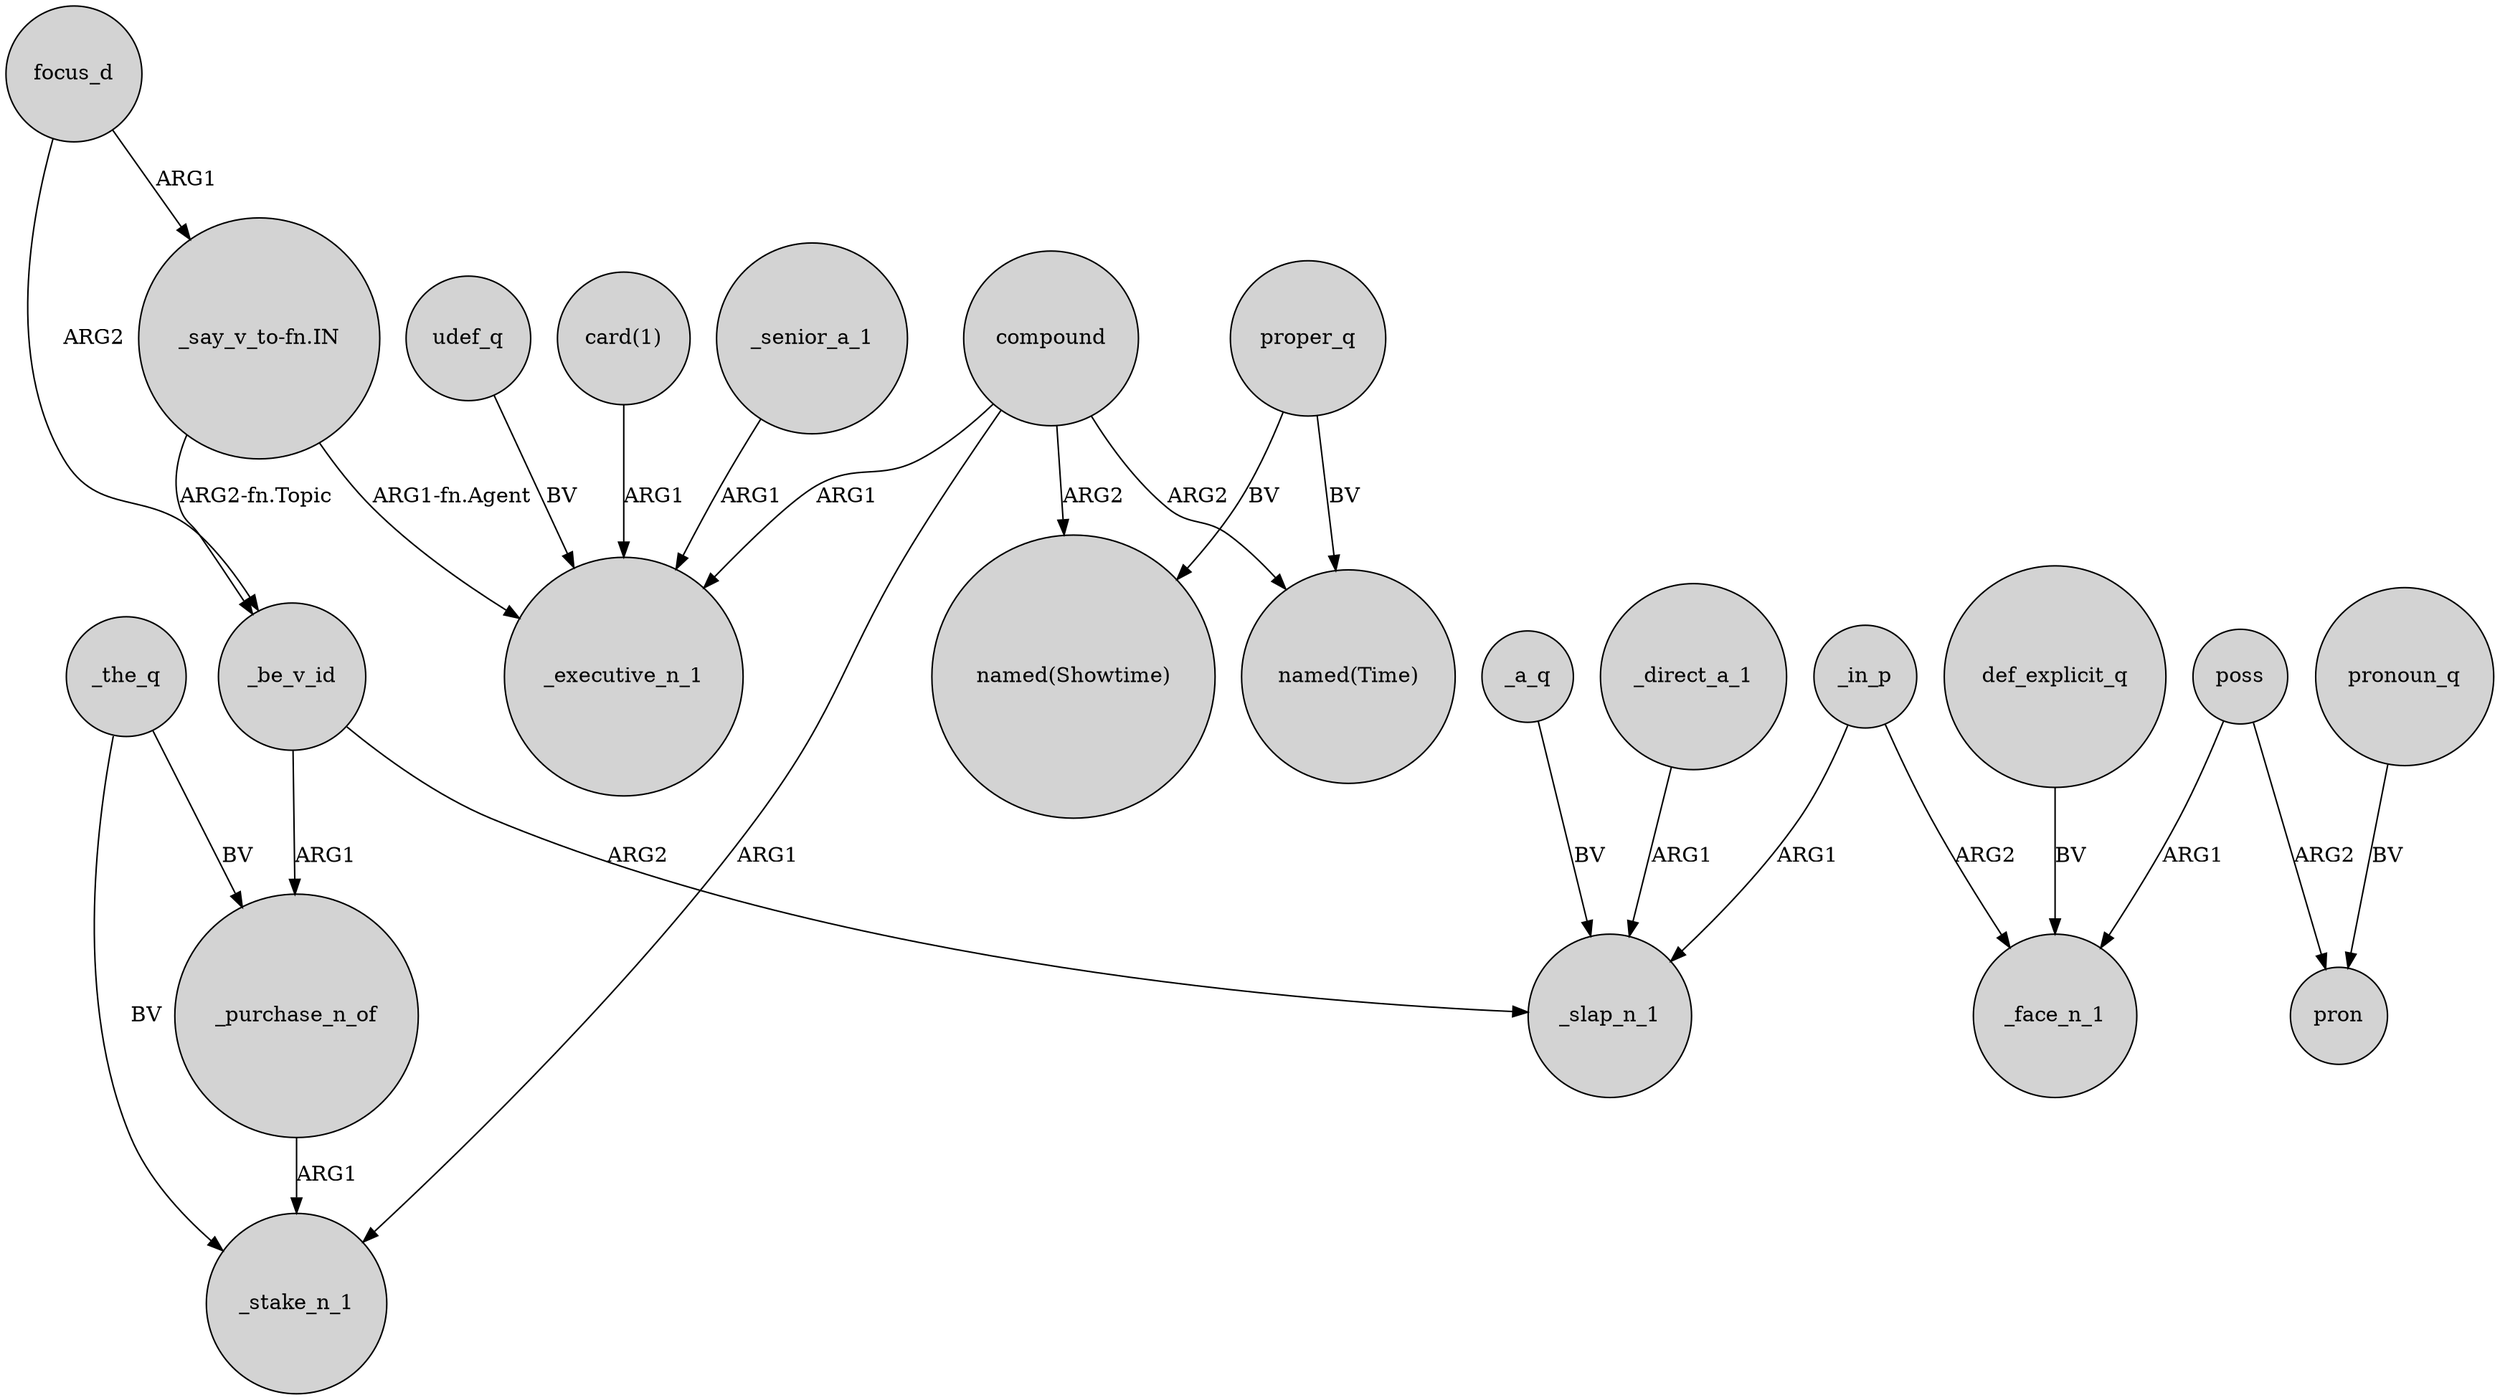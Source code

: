 digraph {
	node [shape=circle style=filled]
	focus_d -> _be_v_id [label=ARG2]
	poss -> pron [label=ARG2]
	udef_q -> _executive_n_1 [label=BV]
	def_explicit_q -> _face_n_1 [label=BV]
	_be_v_id -> _purchase_n_of [label=ARG1]
	_a_q -> _slap_n_1 [label=BV]
	compound -> _executive_n_1 [label=ARG1]
	_in_p -> _slap_n_1 [label=ARG1]
	compound -> "named(Showtime)" [label=ARG2]
	_the_q -> _stake_n_1 [label=BV]
	poss -> _face_n_1 [label=ARG1]
	"card(1)" -> _executive_n_1 [label=ARG1]
	_direct_a_1 -> _slap_n_1 [label=ARG1]
	_in_p -> _face_n_1 [label=ARG2]
	proper_q -> "named(Showtime)" [label=BV]
	"_say_v_to-fn.IN" -> _be_v_id [label="ARG2-fn.Topic"]
	pronoun_q -> pron [label=BV]
	"_say_v_to-fn.IN" -> _executive_n_1 [label="ARG1-fn.Agent"]
	_senior_a_1 -> _executive_n_1 [label=ARG1]
	_be_v_id -> _slap_n_1 [label=ARG2]
	compound -> _stake_n_1 [label=ARG1]
	proper_q -> "named(Time)" [label=BV]
	compound -> "named(Time)" [label=ARG2]
	_the_q -> _purchase_n_of [label=BV]
	_purchase_n_of -> _stake_n_1 [label=ARG1]
	focus_d -> "_say_v_to-fn.IN" [label=ARG1]
}

